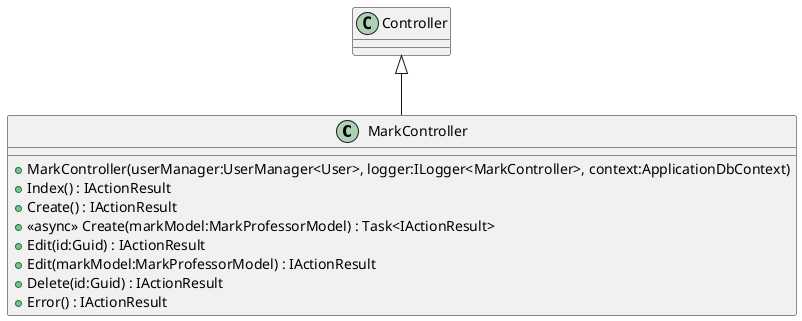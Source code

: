 @startuml
class MarkController {
    + MarkController(userManager:UserManager<User>, logger:ILogger<MarkController>, context:ApplicationDbContext)
    + Index() : IActionResult
    + Create() : IActionResult
    + <<async>> Create(markModel:MarkProfessorModel) : Task<IActionResult>
    + Edit(id:Guid) : IActionResult
    + Edit(markModel:MarkProfessorModel) : IActionResult
    + Delete(id:Guid) : IActionResult
    + Error() : IActionResult
}
Controller <|-- MarkController
@enduml
